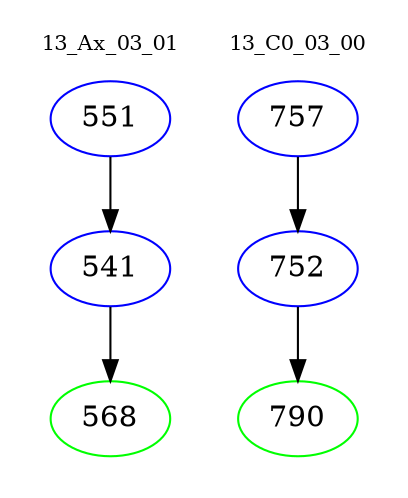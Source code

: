 digraph{
subgraph cluster_0 {
color = white
label = "13_Ax_03_01";
fontsize=10;
T0_551 [label="551", color="blue"]
T0_551 -> T0_541 [color="black"]
T0_541 [label="541", color="blue"]
T0_541 -> T0_568 [color="black"]
T0_568 [label="568", color="green"]
}
subgraph cluster_1 {
color = white
label = "13_C0_03_00";
fontsize=10;
T1_757 [label="757", color="blue"]
T1_757 -> T1_752 [color="black"]
T1_752 [label="752", color="blue"]
T1_752 -> T1_790 [color="black"]
T1_790 [label="790", color="green"]
}
}
